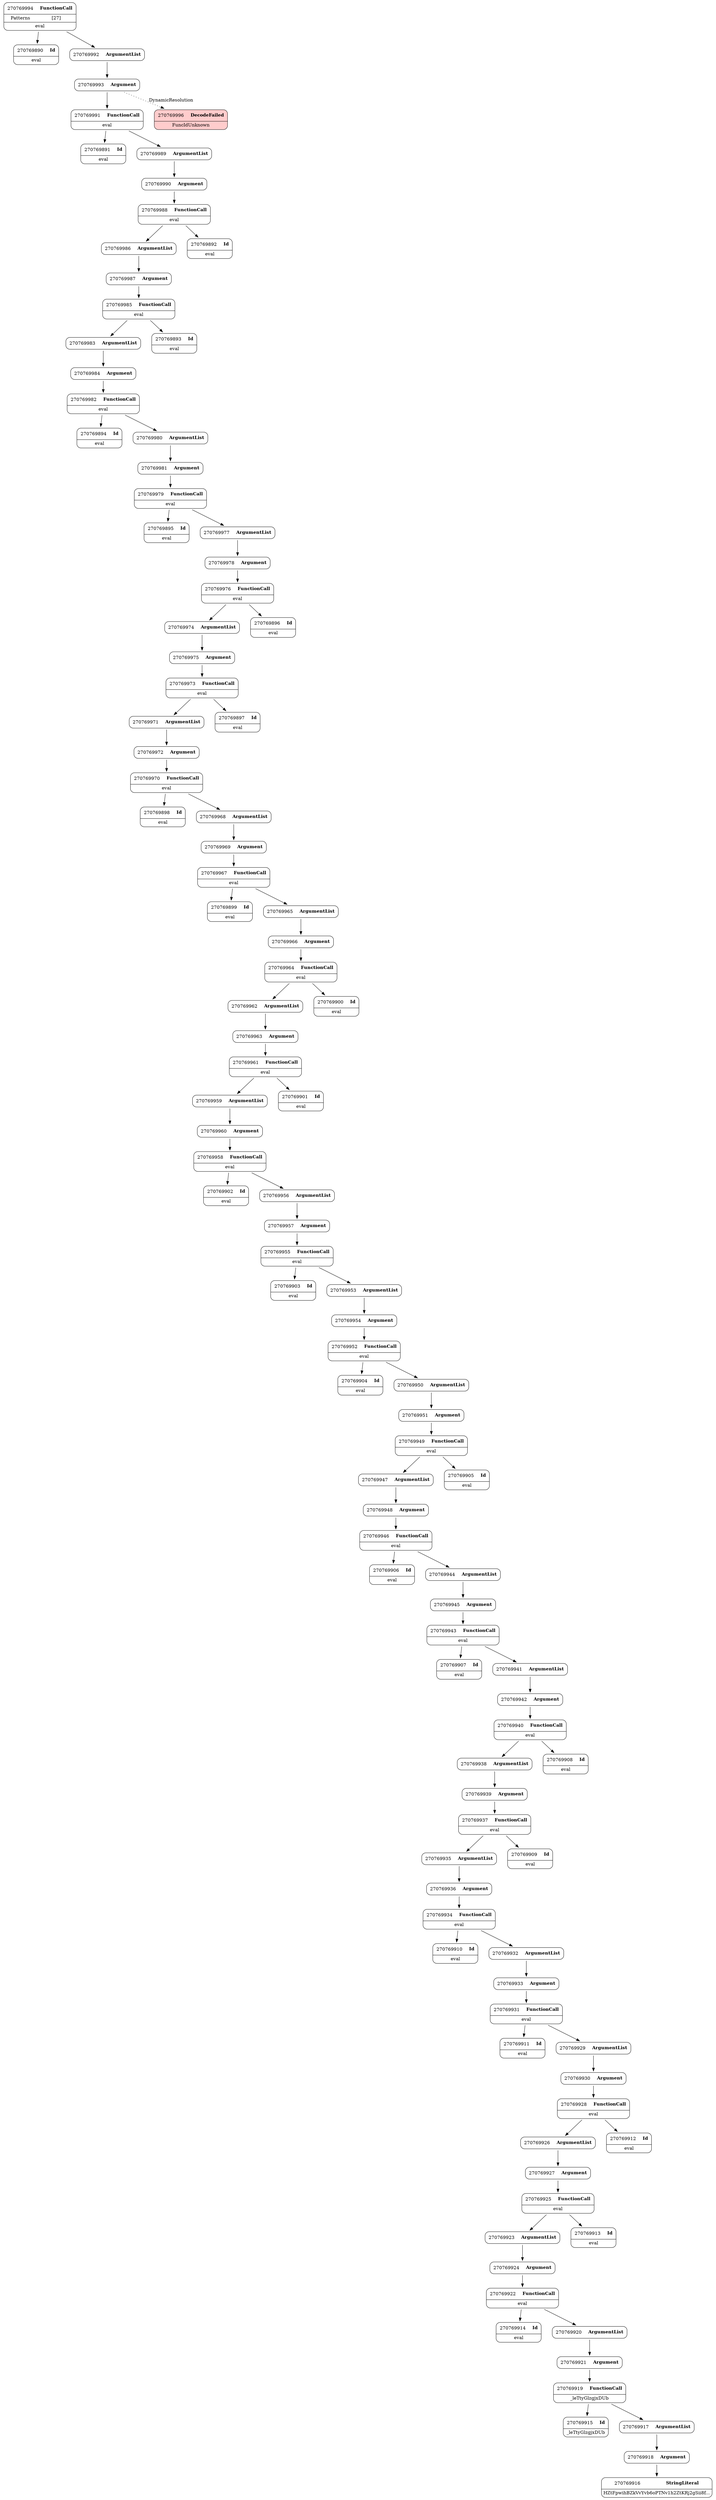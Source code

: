 digraph ast {
node [shape=none];
270769955 [label=<<TABLE border='1' cellspacing='0' cellpadding='10' style='rounded' ><TR><TD border='0'>270769955</TD><TD border='0'><B>FunctionCall</B></TD></TR><HR/><TR><TD border='0' cellpadding='5' colspan='2'>eval</TD></TR></TABLE>>];
270769955 -> 270769903 [weight=2];
270769955 -> 270769953 [weight=2];
270769954 [label=<<TABLE border='1' cellspacing='0' cellpadding='10' style='rounded' ><TR><TD border='0'>270769954</TD><TD border='0'><B>Argument</B></TD></TR></TABLE>>];
270769954 -> 270769952 [weight=2];
270769953 [label=<<TABLE border='1' cellspacing='0' cellpadding='10' style='rounded' ><TR><TD border='0'>270769953</TD><TD border='0'><B>ArgumentList</B></TD></TR></TABLE>>];
270769953 -> 270769954 [weight=2];
270769952 [label=<<TABLE border='1' cellspacing='0' cellpadding='10' style='rounded' ><TR><TD border='0'>270769952</TD><TD border='0'><B>FunctionCall</B></TD></TR><HR/><TR><TD border='0' cellpadding='5' colspan='2'>eval</TD></TR></TABLE>>];
270769952 -> 270769904 [weight=2];
270769952 -> 270769950 [weight=2];
270769959 [label=<<TABLE border='1' cellspacing='0' cellpadding='10' style='rounded' ><TR><TD border='0'>270769959</TD><TD border='0'><B>ArgumentList</B></TD></TR></TABLE>>];
270769959 -> 270769960 [weight=2];
270769958 [label=<<TABLE border='1' cellspacing='0' cellpadding='10' style='rounded' ><TR><TD border='0'>270769958</TD><TD border='0'><B>FunctionCall</B></TD></TR><HR/><TR><TD border='0' cellpadding='5' colspan='2'>eval</TD></TR></TABLE>>];
270769958 -> 270769902 [weight=2];
270769958 -> 270769956 [weight=2];
270769957 [label=<<TABLE border='1' cellspacing='0' cellpadding='10' style='rounded' ><TR><TD border='0'>270769957</TD><TD border='0'><B>Argument</B></TD></TR></TABLE>>];
270769957 -> 270769955 [weight=2];
270769956 [label=<<TABLE border='1' cellspacing='0' cellpadding='10' style='rounded' ><TR><TD border='0'>270769956</TD><TD border='0'><B>ArgumentList</B></TD></TR></TABLE>>];
270769956 -> 270769957 [weight=2];
270769963 [label=<<TABLE border='1' cellspacing='0' cellpadding='10' style='rounded' ><TR><TD border='0'>270769963</TD><TD border='0'><B>Argument</B></TD></TR></TABLE>>];
270769963 -> 270769961 [weight=2];
270769962 [label=<<TABLE border='1' cellspacing='0' cellpadding='10' style='rounded' ><TR><TD border='0'>270769962</TD><TD border='0'><B>ArgumentList</B></TD></TR></TABLE>>];
270769962 -> 270769963 [weight=2];
270769961 [label=<<TABLE border='1' cellspacing='0' cellpadding='10' style='rounded' ><TR><TD border='0'>270769961</TD><TD border='0'><B>FunctionCall</B></TD></TR><HR/><TR><TD border='0' cellpadding='5' colspan='2'>eval</TD></TR></TABLE>>];
270769961 -> 270769901 [weight=2];
270769961 -> 270769959 [weight=2];
270769960 [label=<<TABLE border='1' cellspacing='0' cellpadding='10' style='rounded' ><TR><TD border='0'>270769960</TD><TD border='0'><B>Argument</B></TD></TR></TABLE>>];
270769960 -> 270769958 [weight=2];
270769967 [label=<<TABLE border='1' cellspacing='0' cellpadding='10' style='rounded' ><TR><TD border='0'>270769967</TD><TD border='0'><B>FunctionCall</B></TD></TR><HR/><TR><TD border='0' cellpadding='5' colspan='2'>eval</TD></TR></TABLE>>];
270769967 -> 270769899 [weight=2];
270769967 -> 270769965 [weight=2];
270769966 [label=<<TABLE border='1' cellspacing='0' cellpadding='10' style='rounded' ><TR><TD border='0'>270769966</TD><TD border='0'><B>Argument</B></TD></TR></TABLE>>];
270769966 -> 270769964 [weight=2];
270769965 [label=<<TABLE border='1' cellspacing='0' cellpadding='10' style='rounded' ><TR><TD border='0'>270769965</TD><TD border='0'><B>ArgumentList</B></TD></TR></TABLE>>];
270769965 -> 270769966 [weight=2];
270769964 [label=<<TABLE border='1' cellspacing='0' cellpadding='10' style='rounded' ><TR><TD border='0'>270769964</TD><TD border='0'><B>FunctionCall</B></TD></TR><HR/><TR><TD border='0' cellpadding='5' colspan='2'>eval</TD></TR></TABLE>>];
270769964 -> 270769900 [weight=2];
270769964 -> 270769962 [weight=2];
270769971 [label=<<TABLE border='1' cellspacing='0' cellpadding='10' style='rounded' ><TR><TD border='0'>270769971</TD><TD border='0'><B>ArgumentList</B></TD></TR></TABLE>>];
270769971 -> 270769972 [weight=2];
270769970 [label=<<TABLE border='1' cellspacing='0' cellpadding='10' style='rounded' ><TR><TD border='0'>270769970</TD><TD border='0'><B>FunctionCall</B></TD></TR><HR/><TR><TD border='0' cellpadding='5' colspan='2'>eval</TD></TR></TABLE>>];
270769970 -> 270769898 [weight=2];
270769970 -> 270769968 [weight=2];
270769969 [label=<<TABLE border='1' cellspacing='0' cellpadding='10' style='rounded' ><TR><TD border='0'>270769969</TD><TD border='0'><B>Argument</B></TD></TR></TABLE>>];
270769969 -> 270769967 [weight=2];
270769968 [label=<<TABLE border='1' cellspacing='0' cellpadding='10' style='rounded' ><TR><TD border='0'>270769968</TD><TD border='0'><B>ArgumentList</B></TD></TR></TABLE>>];
270769968 -> 270769969 [weight=2];
270769975 [label=<<TABLE border='1' cellspacing='0' cellpadding='10' style='rounded' ><TR><TD border='0'>270769975</TD><TD border='0'><B>Argument</B></TD></TR></TABLE>>];
270769975 -> 270769973 [weight=2];
270769974 [label=<<TABLE border='1' cellspacing='0' cellpadding='10' style='rounded' ><TR><TD border='0'>270769974</TD><TD border='0'><B>ArgumentList</B></TD></TR></TABLE>>];
270769974 -> 270769975 [weight=2];
270769973 [label=<<TABLE border='1' cellspacing='0' cellpadding='10' style='rounded' ><TR><TD border='0'>270769973</TD><TD border='0'><B>FunctionCall</B></TD></TR><HR/><TR><TD border='0' cellpadding='5' colspan='2'>eval</TD></TR></TABLE>>];
270769973 -> 270769897 [weight=2];
270769973 -> 270769971 [weight=2];
270769972 [label=<<TABLE border='1' cellspacing='0' cellpadding='10' style='rounded' ><TR><TD border='0'>270769972</TD><TD border='0'><B>Argument</B></TD></TR></TABLE>>];
270769972 -> 270769970 [weight=2];
270769979 [label=<<TABLE border='1' cellspacing='0' cellpadding='10' style='rounded' ><TR><TD border='0'>270769979</TD><TD border='0'><B>FunctionCall</B></TD></TR><HR/><TR><TD border='0' cellpadding='5' colspan='2'>eval</TD></TR></TABLE>>];
270769979 -> 270769895 [weight=2];
270769979 -> 270769977 [weight=2];
270769978 [label=<<TABLE border='1' cellspacing='0' cellpadding='10' style='rounded' ><TR><TD border='0'>270769978</TD><TD border='0'><B>Argument</B></TD></TR></TABLE>>];
270769978 -> 270769976 [weight=2];
270769977 [label=<<TABLE border='1' cellspacing='0' cellpadding='10' style='rounded' ><TR><TD border='0'>270769977</TD><TD border='0'><B>ArgumentList</B></TD></TR></TABLE>>];
270769977 -> 270769978 [weight=2];
270769976 [label=<<TABLE border='1' cellspacing='0' cellpadding='10' style='rounded' ><TR><TD border='0'>270769976</TD><TD border='0'><B>FunctionCall</B></TD></TR><HR/><TR><TD border='0' cellpadding='5' colspan='2'>eval</TD></TR></TABLE>>];
270769976 -> 270769896 [weight=2];
270769976 -> 270769974 [weight=2];
270769983 [label=<<TABLE border='1' cellspacing='0' cellpadding='10' style='rounded' ><TR><TD border='0'>270769983</TD><TD border='0'><B>ArgumentList</B></TD></TR></TABLE>>];
270769983 -> 270769984 [weight=2];
270769982 [label=<<TABLE border='1' cellspacing='0' cellpadding='10' style='rounded' ><TR><TD border='0'>270769982</TD><TD border='0'><B>FunctionCall</B></TD></TR><HR/><TR><TD border='0' cellpadding='5' colspan='2'>eval</TD></TR></TABLE>>];
270769982 -> 270769894 [weight=2];
270769982 -> 270769980 [weight=2];
270769981 [label=<<TABLE border='1' cellspacing='0' cellpadding='10' style='rounded' ><TR><TD border='0'>270769981</TD><TD border='0'><B>Argument</B></TD></TR></TABLE>>];
270769981 -> 270769979 [weight=2];
270769980 [label=<<TABLE border='1' cellspacing='0' cellpadding='10' style='rounded' ><TR><TD border='0'>270769980</TD><TD border='0'><B>ArgumentList</B></TD></TR></TABLE>>];
270769980 -> 270769981 [weight=2];
270769923 [label=<<TABLE border='1' cellspacing='0' cellpadding='10' style='rounded' ><TR><TD border='0'>270769923</TD><TD border='0'><B>ArgumentList</B></TD></TR></TABLE>>];
270769923 -> 270769924 [weight=2];
270769922 [label=<<TABLE border='1' cellspacing='0' cellpadding='10' style='rounded' ><TR><TD border='0'>270769922</TD><TD border='0'><B>FunctionCall</B></TD></TR><HR/><TR><TD border='0' cellpadding='5' colspan='2'>eval</TD></TR></TABLE>>];
270769922 -> 270769914 [weight=2];
270769922 -> 270769920 [weight=2];
270769921 [label=<<TABLE border='1' cellspacing='0' cellpadding='10' style='rounded' ><TR><TD border='0'>270769921</TD><TD border='0'><B>Argument</B></TD></TR></TABLE>>];
270769921 -> 270769919 [weight=2];
270769920 [label=<<TABLE border='1' cellspacing='0' cellpadding='10' style='rounded' ><TR><TD border='0'>270769920</TD><TD border='0'><B>ArgumentList</B></TD></TR></TABLE>>];
270769920 -> 270769921 [weight=2];
270769927 [label=<<TABLE border='1' cellspacing='0' cellpadding='10' style='rounded' ><TR><TD border='0'>270769927</TD><TD border='0'><B>Argument</B></TD></TR></TABLE>>];
270769927 -> 270769925 [weight=2];
270769926 [label=<<TABLE border='1' cellspacing='0' cellpadding='10' style='rounded' ><TR><TD border='0'>270769926</TD><TD border='0'><B>ArgumentList</B></TD></TR></TABLE>>];
270769926 -> 270769927 [weight=2];
270769925 [label=<<TABLE border='1' cellspacing='0' cellpadding='10' style='rounded' ><TR><TD border='0'>270769925</TD><TD border='0'><B>FunctionCall</B></TD></TR><HR/><TR><TD border='0' cellpadding='5' colspan='2'>eval</TD></TR></TABLE>>];
270769925 -> 270769913 [weight=2];
270769925 -> 270769923 [weight=2];
270769924 [label=<<TABLE border='1' cellspacing='0' cellpadding='10' style='rounded' ><TR><TD border='0'>270769924</TD><TD border='0'><B>Argument</B></TD></TR></TABLE>>];
270769924 -> 270769922 [weight=2];
270769931 [label=<<TABLE border='1' cellspacing='0' cellpadding='10' style='rounded' ><TR><TD border='0'>270769931</TD><TD border='0'><B>FunctionCall</B></TD></TR><HR/><TR><TD border='0' cellpadding='5' colspan='2'>eval</TD></TR></TABLE>>];
270769931 -> 270769911 [weight=2];
270769931 -> 270769929 [weight=2];
270769930 [label=<<TABLE border='1' cellspacing='0' cellpadding='10' style='rounded' ><TR><TD border='0'>270769930</TD><TD border='0'><B>Argument</B></TD></TR></TABLE>>];
270769930 -> 270769928 [weight=2];
270769929 [label=<<TABLE border='1' cellspacing='0' cellpadding='10' style='rounded' ><TR><TD border='0'>270769929</TD><TD border='0'><B>ArgumentList</B></TD></TR></TABLE>>];
270769929 -> 270769930 [weight=2];
270769928 [label=<<TABLE border='1' cellspacing='0' cellpadding='10' style='rounded' ><TR><TD border='0'>270769928</TD><TD border='0'><B>FunctionCall</B></TD></TR><HR/><TR><TD border='0' cellpadding='5' colspan='2'>eval</TD></TR></TABLE>>];
270769928 -> 270769912 [weight=2];
270769928 -> 270769926 [weight=2];
270769935 [label=<<TABLE border='1' cellspacing='0' cellpadding='10' style='rounded' ><TR><TD border='0'>270769935</TD><TD border='0'><B>ArgumentList</B></TD></TR></TABLE>>];
270769935 -> 270769936 [weight=2];
270769934 [label=<<TABLE border='1' cellspacing='0' cellpadding='10' style='rounded' ><TR><TD border='0'>270769934</TD><TD border='0'><B>FunctionCall</B></TD></TR><HR/><TR><TD border='0' cellpadding='5' colspan='2'>eval</TD></TR></TABLE>>];
270769934 -> 270769910 [weight=2];
270769934 -> 270769932 [weight=2];
270769933 [label=<<TABLE border='1' cellspacing='0' cellpadding='10' style='rounded' ><TR><TD border='0'>270769933</TD><TD border='0'><B>Argument</B></TD></TR></TABLE>>];
270769933 -> 270769931 [weight=2];
270769932 [label=<<TABLE border='1' cellspacing='0' cellpadding='10' style='rounded' ><TR><TD border='0'>270769932</TD><TD border='0'><B>ArgumentList</B></TD></TR></TABLE>>];
270769932 -> 270769933 [weight=2];
270769939 [label=<<TABLE border='1' cellspacing='0' cellpadding='10' style='rounded' ><TR><TD border='0'>270769939</TD><TD border='0'><B>Argument</B></TD></TR></TABLE>>];
270769939 -> 270769937 [weight=2];
270769938 [label=<<TABLE border='1' cellspacing='0' cellpadding='10' style='rounded' ><TR><TD border='0'>270769938</TD><TD border='0'><B>ArgumentList</B></TD></TR></TABLE>>];
270769938 -> 270769939 [weight=2];
270769937 [label=<<TABLE border='1' cellspacing='0' cellpadding='10' style='rounded' ><TR><TD border='0'>270769937</TD><TD border='0'><B>FunctionCall</B></TD></TR><HR/><TR><TD border='0' cellpadding='5' colspan='2'>eval</TD></TR></TABLE>>];
270769937 -> 270769909 [weight=2];
270769937 -> 270769935 [weight=2];
270769936 [label=<<TABLE border='1' cellspacing='0' cellpadding='10' style='rounded' ><TR><TD border='0'>270769936</TD><TD border='0'><B>Argument</B></TD></TR></TABLE>>];
270769936 -> 270769934 [weight=2];
270769943 [label=<<TABLE border='1' cellspacing='0' cellpadding='10' style='rounded' ><TR><TD border='0'>270769943</TD><TD border='0'><B>FunctionCall</B></TD></TR><HR/><TR><TD border='0' cellpadding='5' colspan='2'>eval</TD></TR></TABLE>>];
270769943 -> 270769907 [weight=2];
270769943 -> 270769941 [weight=2];
270769942 [label=<<TABLE border='1' cellspacing='0' cellpadding='10' style='rounded' ><TR><TD border='0'>270769942</TD><TD border='0'><B>Argument</B></TD></TR></TABLE>>];
270769942 -> 270769940 [weight=2];
270769941 [label=<<TABLE border='1' cellspacing='0' cellpadding='10' style='rounded' ><TR><TD border='0'>270769941</TD><TD border='0'><B>ArgumentList</B></TD></TR></TABLE>>];
270769941 -> 270769942 [weight=2];
270769940 [label=<<TABLE border='1' cellspacing='0' cellpadding='10' style='rounded' ><TR><TD border='0'>270769940</TD><TD border='0'><B>FunctionCall</B></TD></TR><HR/><TR><TD border='0' cellpadding='5' colspan='2'>eval</TD></TR></TABLE>>];
270769940 -> 270769908 [weight=2];
270769940 -> 270769938 [weight=2];
270769947 [label=<<TABLE border='1' cellspacing='0' cellpadding='10' style='rounded' ><TR><TD border='0'>270769947</TD><TD border='0'><B>ArgumentList</B></TD></TR></TABLE>>];
270769947 -> 270769948 [weight=2];
270769946 [label=<<TABLE border='1' cellspacing='0' cellpadding='10' style='rounded' ><TR><TD border='0'>270769946</TD><TD border='0'><B>FunctionCall</B></TD></TR><HR/><TR><TD border='0' cellpadding='5' colspan='2'>eval</TD></TR></TABLE>>];
270769946 -> 270769906 [weight=2];
270769946 -> 270769944 [weight=2];
270769945 [label=<<TABLE border='1' cellspacing='0' cellpadding='10' style='rounded' ><TR><TD border='0'>270769945</TD><TD border='0'><B>Argument</B></TD></TR></TABLE>>];
270769945 -> 270769943 [weight=2];
270769944 [label=<<TABLE border='1' cellspacing='0' cellpadding='10' style='rounded' ><TR><TD border='0'>270769944</TD><TD border='0'><B>ArgumentList</B></TD></TR></TABLE>>];
270769944 -> 270769945 [weight=2];
270769951 [label=<<TABLE border='1' cellspacing='0' cellpadding='10' style='rounded' ><TR><TD border='0'>270769951</TD><TD border='0'><B>Argument</B></TD></TR></TABLE>>];
270769951 -> 270769949 [weight=2];
270769950 [label=<<TABLE border='1' cellspacing='0' cellpadding='10' style='rounded' ><TR><TD border='0'>270769950</TD><TD border='0'><B>ArgumentList</B></TD></TR></TABLE>>];
270769950 -> 270769951 [weight=2];
270769949 [label=<<TABLE border='1' cellspacing='0' cellpadding='10' style='rounded' ><TR><TD border='0'>270769949</TD><TD border='0'><B>FunctionCall</B></TD></TR><HR/><TR><TD border='0' cellpadding='5' colspan='2'>eval</TD></TR></TABLE>>];
270769949 -> 270769905 [weight=2];
270769949 -> 270769947 [weight=2];
270769948 [label=<<TABLE border='1' cellspacing='0' cellpadding='10' style='rounded' ><TR><TD border='0'>270769948</TD><TD border='0'><B>Argument</B></TD></TR></TABLE>>];
270769948 -> 270769946 [weight=2];
270769987 [label=<<TABLE border='1' cellspacing='0' cellpadding='10' style='rounded' ><TR><TD border='0'>270769987</TD><TD border='0'><B>Argument</B></TD></TR></TABLE>>];
270769987 -> 270769985 [weight=2];
270769986 [label=<<TABLE border='1' cellspacing='0' cellpadding='10' style='rounded' ><TR><TD border='0'>270769986</TD><TD border='0'><B>ArgumentList</B></TD></TR></TABLE>>];
270769986 -> 270769987 [weight=2];
270769985 [label=<<TABLE border='1' cellspacing='0' cellpadding='10' style='rounded' ><TR><TD border='0'>270769985</TD><TD border='0'><B>FunctionCall</B></TD></TR><HR/><TR><TD border='0' cellpadding='5' colspan='2'>eval</TD></TR></TABLE>>];
270769985 -> 270769893 [weight=2];
270769985 -> 270769983 [weight=2];
270769984 [label=<<TABLE border='1' cellspacing='0' cellpadding='10' style='rounded' ><TR><TD border='0'>270769984</TD><TD border='0'><B>Argument</B></TD></TR></TABLE>>];
270769984 -> 270769982 [weight=2];
270769991 [label=<<TABLE border='1' cellspacing='0' cellpadding='10' style='rounded' ><TR><TD border='0'>270769991</TD><TD border='0'><B>FunctionCall</B></TD></TR><HR/><TR><TD border='0' cellpadding='5' colspan='2'>eval</TD></TR></TABLE>>];
270769991 -> 270769891 [weight=2];
270769991 -> 270769989 [weight=2];
270769990 [label=<<TABLE border='1' cellspacing='0' cellpadding='10' style='rounded' ><TR><TD border='0'>270769990</TD><TD border='0'><B>Argument</B></TD></TR></TABLE>>];
270769990 -> 270769988 [weight=2];
270769989 [label=<<TABLE border='1' cellspacing='0' cellpadding='10' style='rounded' ><TR><TD border='0'>270769989</TD><TD border='0'><B>ArgumentList</B></TD></TR></TABLE>>];
270769989 -> 270769990 [weight=2];
270769988 [label=<<TABLE border='1' cellspacing='0' cellpadding='10' style='rounded' ><TR><TD border='0'>270769988</TD><TD border='0'><B>FunctionCall</B></TD></TR><HR/><TR><TD border='0' cellpadding='5' colspan='2'>eval</TD></TR></TABLE>>];
270769988 -> 270769892 [weight=2];
270769988 -> 270769986 [weight=2];
270769994 [label=<<TABLE border='1' cellspacing='0' cellpadding='10' style='rounded' ><TR><TD border='0'>270769994</TD><TD border='0'><B>FunctionCall</B></TD></TR><HR/><TR><TD border='0' cellpadding='5'>Patterns</TD><TD border='0' cellpadding='5'>[27]</TD></TR><HR/><TR><TD border='0' cellpadding='5' colspan='2'>eval</TD></TR></TABLE>>];
270769994 -> 270769890 [weight=2];
270769994 -> 270769992 [weight=2];
270769993 [label=<<TABLE border='1' cellspacing='0' cellpadding='10' style='rounded' ><TR><TD border='0'>270769993</TD><TD border='0'><B>Argument</B></TD></TR></TABLE>>];
270769993 -> 270769991 [weight=2];
270769993 -> 270769996 [style=dotted,label=DynamicResolution];
270769992 [label=<<TABLE border='1' cellspacing='0' cellpadding='10' style='rounded' ><TR><TD border='0'>270769992</TD><TD border='0'><B>ArgumentList</B></TD></TR></TABLE>>];
270769992 -> 270769993 [weight=2];
270769996 [label=<<TABLE border='1' cellspacing='0' cellpadding='10' style='rounded' bgcolor='#FFCCCC' ><TR><TD border='0'>270769996</TD><TD border='0'><B>DecodeFailed</B></TD></TR><HR/><TR><TD border='0' cellpadding='5' colspan='2'>FuncIdUnknown</TD></TR></TABLE>>];
270769891 [label=<<TABLE border='1' cellspacing='0' cellpadding='10' style='rounded' ><TR><TD border='0'>270769891</TD><TD border='0'><B>Id</B></TD></TR><HR/><TR><TD border='0' cellpadding='5' colspan='2'>eval</TD></TR></TABLE>>];
270769890 [label=<<TABLE border='1' cellspacing='0' cellpadding='10' style='rounded' ><TR><TD border='0'>270769890</TD><TD border='0'><B>Id</B></TD></TR><HR/><TR><TD border='0' cellpadding='5' colspan='2'>eval</TD></TR></TABLE>>];
270769895 [label=<<TABLE border='1' cellspacing='0' cellpadding='10' style='rounded' ><TR><TD border='0'>270769895</TD><TD border='0'><B>Id</B></TD></TR><HR/><TR><TD border='0' cellpadding='5' colspan='2'>eval</TD></TR></TABLE>>];
270769894 [label=<<TABLE border='1' cellspacing='0' cellpadding='10' style='rounded' ><TR><TD border='0'>270769894</TD><TD border='0'><B>Id</B></TD></TR><HR/><TR><TD border='0' cellpadding='5' colspan='2'>eval</TD></TR></TABLE>>];
270769893 [label=<<TABLE border='1' cellspacing='0' cellpadding='10' style='rounded' ><TR><TD border='0'>270769893</TD><TD border='0'><B>Id</B></TD></TR><HR/><TR><TD border='0' cellpadding='5' colspan='2'>eval</TD></TR></TABLE>>];
270769892 [label=<<TABLE border='1' cellspacing='0' cellpadding='10' style='rounded' ><TR><TD border='0'>270769892</TD><TD border='0'><B>Id</B></TD></TR><HR/><TR><TD border='0' cellpadding='5' colspan='2'>eval</TD></TR></TABLE>>];
270769899 [label=<<TABLE border='1' cellspacing='0' cellpadding='10' style='rounded' ><TR><TD border='0'>270769899</TD><TD border='0'><B>Id</B></TD></TR><HR/><TR><TD border='0' cellpadding='5' colspan='2'>eval</TD></TR></TABLE>>];
270769898 [label=<<TABLE border='1' cellspacing='0' cellpadding='10' style='rounded' ><TR><TD border='0'>270769898</TD><TD border='0'><B>Id</B></TD></TR><HR/><TR><TD border='0' cellpadding='5' colspan='2'>eval</TD></TR></TABLE>>];
270769897 [label=<<TABLE border='1' cellspacing='0' cellpadding='10' style='rounded' ><TR><TD border='0'>270769897</TD><TD border='0'><B>Id</B></TD></TR><HR/><TR><TD border='0' cellpadding='5' colspan='2'>eval</TD></TR></TABLE>>];
270769896 [label=<<TABLE border='1' cellspacing='0' cellpadding='10' style='rounded' ><TR><TD border='0'>270769896</TD><TD border='0'><B>Id</B></TD></TR><HR/><TR><TD border='0' cellpadding='5' colspan='2'>eval</TD></TR></TABLE>>];
270769903 [label=<<TABLE border='1' cellspacing='0' cellpadding='10' style='rounded' ><TR><TD border='0'>270769903</TD><TD border='0'><B>Id</B></TD></TR><HR/><TR><TD border='0' cellpadding='5' colspan='2'>eval</TD></TR></TABLE>>];
270769902 [label=<<TABLE border='1' cellspacing='0' cellpadding='10' style='rounded' ><TR><TD border='0'>270769902</TD><TD border='0'><B>Id</B></TD></TR><HR/><TR><TD border='0' cellpadding='5' colspan='2'>eval</TD></TR></TABLE>>];
270769901 [label=<<TABLE border='1' cellspacing='0' cellpadding='10' style='rounded' ><TR><TD border='0'>270769901</TD><TD border='0'><B>Id</B></TD></TR><HR/><TR><TD border='0' cellpadding='5' colspan='2'>eval</TD></TR></TABLE>>];
270769900 [label=<<TABLE border='1' cellspacing='0' cellpadding='10' style='rounded' ><TR><TD border='0'>270769900</TD><TD border='0'><B>Id</B></TD></TR><HR/><TR><TD border='0' cellpadding='5' colspan='2'>eval</TD></TR></TABLE>>];
270769907 [label=<<TABLE border='1' cellspacing='0' cellpadding='10' style='rounded' ><TR><TD border='0'>270769907</TD><TD border='0'><B>Id</B></TD></TR><HR/><TR><TD border='0' cellpadding='5' colspan='2'>eval</TD></TR></TABLE>>];
270769906 [label=<<TABLE border='1' cellspacing='0' cellpadding='10' style='rounded' ><TR><TD border='0'>270769906</TD><TD border='0'><B>Id</B></TD></TR><HR/><TR><TD border='0' cellpadding='5' colspan='2'>eval</TD></TR></TABLE>>];
270769905 [label=<<TABLE border='1' cellspacing='0' cellpadding='10' style='rounded' ><TR><TD border='0'>270769905</TD><TD border='0'><B>Id</B></TD></TR><HR/><TR><TD border='0' cellpadding='5' colspan='2'>eval</TD></TR></TABLE>>];
270769904 [label=<<TABLE border='1' cellspacing='0' cellpadding='10' style='rounded' ><TR><TD border='0'>270769904</TD><TD border='0'><B>Id</B></TD></TR><HR/><TR><TD border='0' cellpadding='5' colspan='2'>eval</TD></TR></TABLE>>];
270769911 [label=<<TABLE border='1' cellspacing='0' cellpadding='10' style='rounded' ><TR><TD border='0'>270769911</TD><TD border='0'><B>Id</B></TD></TR><HR/><TR><TD border='0' cellpadding='5' colspan='2'>eval</TD></TR></TABLE>>];
270769910 [label=<<TABLE border='1' cellspacing='0' cellpadding='10' style='rounded' ><TR><TD border='0'>270769910</TD><TD border='0'><B>Id</B></TD></TR><HR/><TR><TD border='0' cellpadding='5' colspan='2'>eval</TD></TR></TABLE>>];
270769909 [label=<<TABLE border='1' cellspacing='0' cellpadding='10' style='rounded' ><TR><TD border='0'>270769909</TD><TD border='0'><B>Id</B></TD></TR><HR/><TR><TD border='0' cellpadding='5' colspan='2'>eval</TD></TR></TABLE>>];
270769908 [label=<<TABLE border='1' cellspacing='0' cellpadding='10' style='rounded' ><TR><TD border='0'>270769908</TD><TD border='0'><B>Id</B></TD></TR><HR/><TR><TD border='0' cellpadding='5' colspan='2'>eval</TD></TR></TABLE>>];
270769915 [label=<<TABLE border='1' cellspacing='0' cellpadding='10' style='rounded' ><TR><TD border='0'>270769915</TD><TD border='0'><B>Id</B></TD></TR><HR/><TR><TD border='0' cellpadding='5' colspan='2'>_leTtyGlzgjxDUb</TD></TR></TABLE>>];
270769914 [label=<<TABLE border='1' cellspacing='0' cellpadding='10' style='rounded' ><TR><TD border='0'>270769914</TD><TD border='0'><B>Id</B></TD></TR><HR/><TR><TD border='0' cellpadding='5' colspan='2'>eval</TD></TR></TABLE>>];
270769913 [label=<<TABLE border='1' cellspacing='0' cellpadding='10' style='rounded' ><TR><TD border='0'>270769913</TD><TD border='0'><B>Id</B></TD></TR><HR/><TR><TD border='0' cellpadding='5' colspan='2'>eval</TD></TR></TABLE>>];
270769912 [label=<<TABLE border='1' cellspacing='0' cellpadding='10' style='rounded' ><TR><TD border='0'>270769912</TD><TD border='0'><B>Id</B></TD></TR><HR/><TR><TD border='0' cellpadding='5' colspan='2'>eval</TD></TR></TABLE>>];
270769919 [label=<<TABLE border='1' cellspacing='0' cellpadding='10' style='rounded' ><TR><TD border='0'>270769919</TD><TD border='0'><B>FunctionCall</B></TD></TR><HR/><TR><TD border='0' cellpadding='5' colspan='2'>_leTtyGlzgjxDUb</TD></TR></TABLE>>];
270769919 -> 270769915 [weight=2];
270769919 -> 270769917 [weight=2];
270769918 [label=<<TABLE border='1' cellspacing='0' cellpadding='10' style='rounded' ><TR><TD border='0'>270769918</TD><TD border='0'><B>Argument</B></TD></TR></TABLE>>];
270769918 -> 270769916 [weight=2];
270769917 [label=<<TABLE border='1' cellspacing='0' cellpadding='10' style='rounded' ><TR><TD border='0'>270769917</TD><TD border='0'><B>ArgumentList</B></TD></TR></TABLE>>];
270769917 -> 270769918 [weight=2];
270769916 [label=<<TABLE border='1' cellspacing='0' cellpadding='10' style='rounded' ><TR><TD border='0'>270769916</TD><TD border='0'><B>StringLiteral</B></TD></TR><HR/><TR><TD border='0' cellpadding='5' colspan='2'>HZtFpwihBZkVvYvb6oPTNv1h2ZtKRj2gSii8f...</TD></TR></TABLE>>];
}
